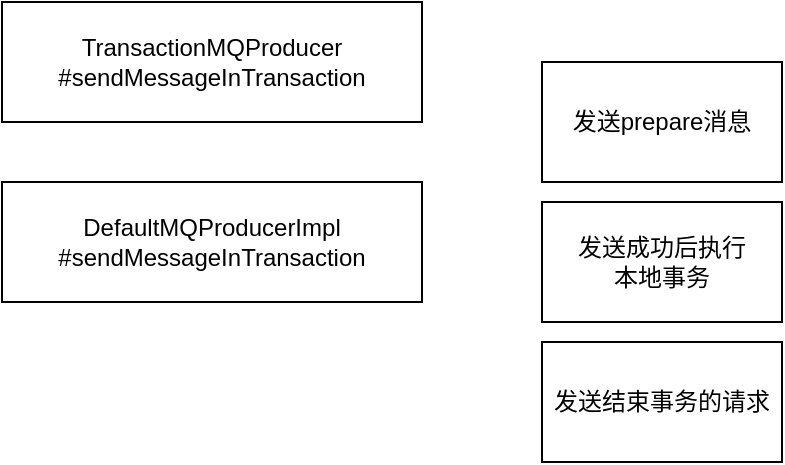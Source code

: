 <mxfile version="15.7.0" type="github">
  <diagram id="2E-LtHal8WjOzLzMyE7q" name="Page-1">
    <mxGraphModel dx="946" dy="536" grid="1" gridSize="10" guides="1" tooltips="1" connect="1" arrows="1" fold="1" page="1" pageScale="1" pageWidth="827" pageHeight="1169" math="0" shadow="0">
      <root>
        <mxCell id="0" />
        <mxCell id="1" parent="0" />
        <mxCell id="Fik6nefxO_mn1XnIjBR2-1" value="TransactionMQProducer&lt;br&gt;#sendMessageInTransaction" style="rounded=0;whiteSpace=wrap;html=1;" vertex="1" parent="1">
          <mxGeometry x="110" y="100" width="210" height="60" as="geometry" />
        </mxCell>
        <mxCell id="Fik6nefxO_mn1XnIjBR2-2" value="DefaultMQProducerImpl&lt;br&gt;#sendMessageInTransaction" style="rounded=0;whiteSpace=wrap;html=1;" vertex="1" parent="1">
          <mxGeometry x="110" y="190" width="210" height="60" as="geometry" />
        </mxCell>
        <mxCell id="Fik6nefxO_mn1XnIjBR2-3" value="发送prepare消息" style="rounded=0;whiteSpace=wrap;html=1;" vertex="1" parent="1">
          <mxGeometry x="380" y="130" width="120" height="60" as="geometry" />
        </mxCell>
        <mxCell id="Fik6nefxO_mn1XnIjBR2-4" value="发送成功后执行&lt;br&gt;本地事务" style="rounded=0;whiteSpace=wrap;html=1;" vertex="1" parent="1">
          <mxGeometry x="380" y="200" width="120" height="60" as="geometry" />
        </mxCell>
        <mxCell id="Fik6nefxO_mn1XnIjBR2-5" value="发送结束事务的请求" style="rounded=0;whiteSpace=wrap;html=1;" vertex="1" parent="1">
          <mxGeometry x="380" y="270" width="120" height="60" as="geometry" />
        </mxCell>
      </root>
    </mxGraphModel>
  </diagram>
</mxfile>
